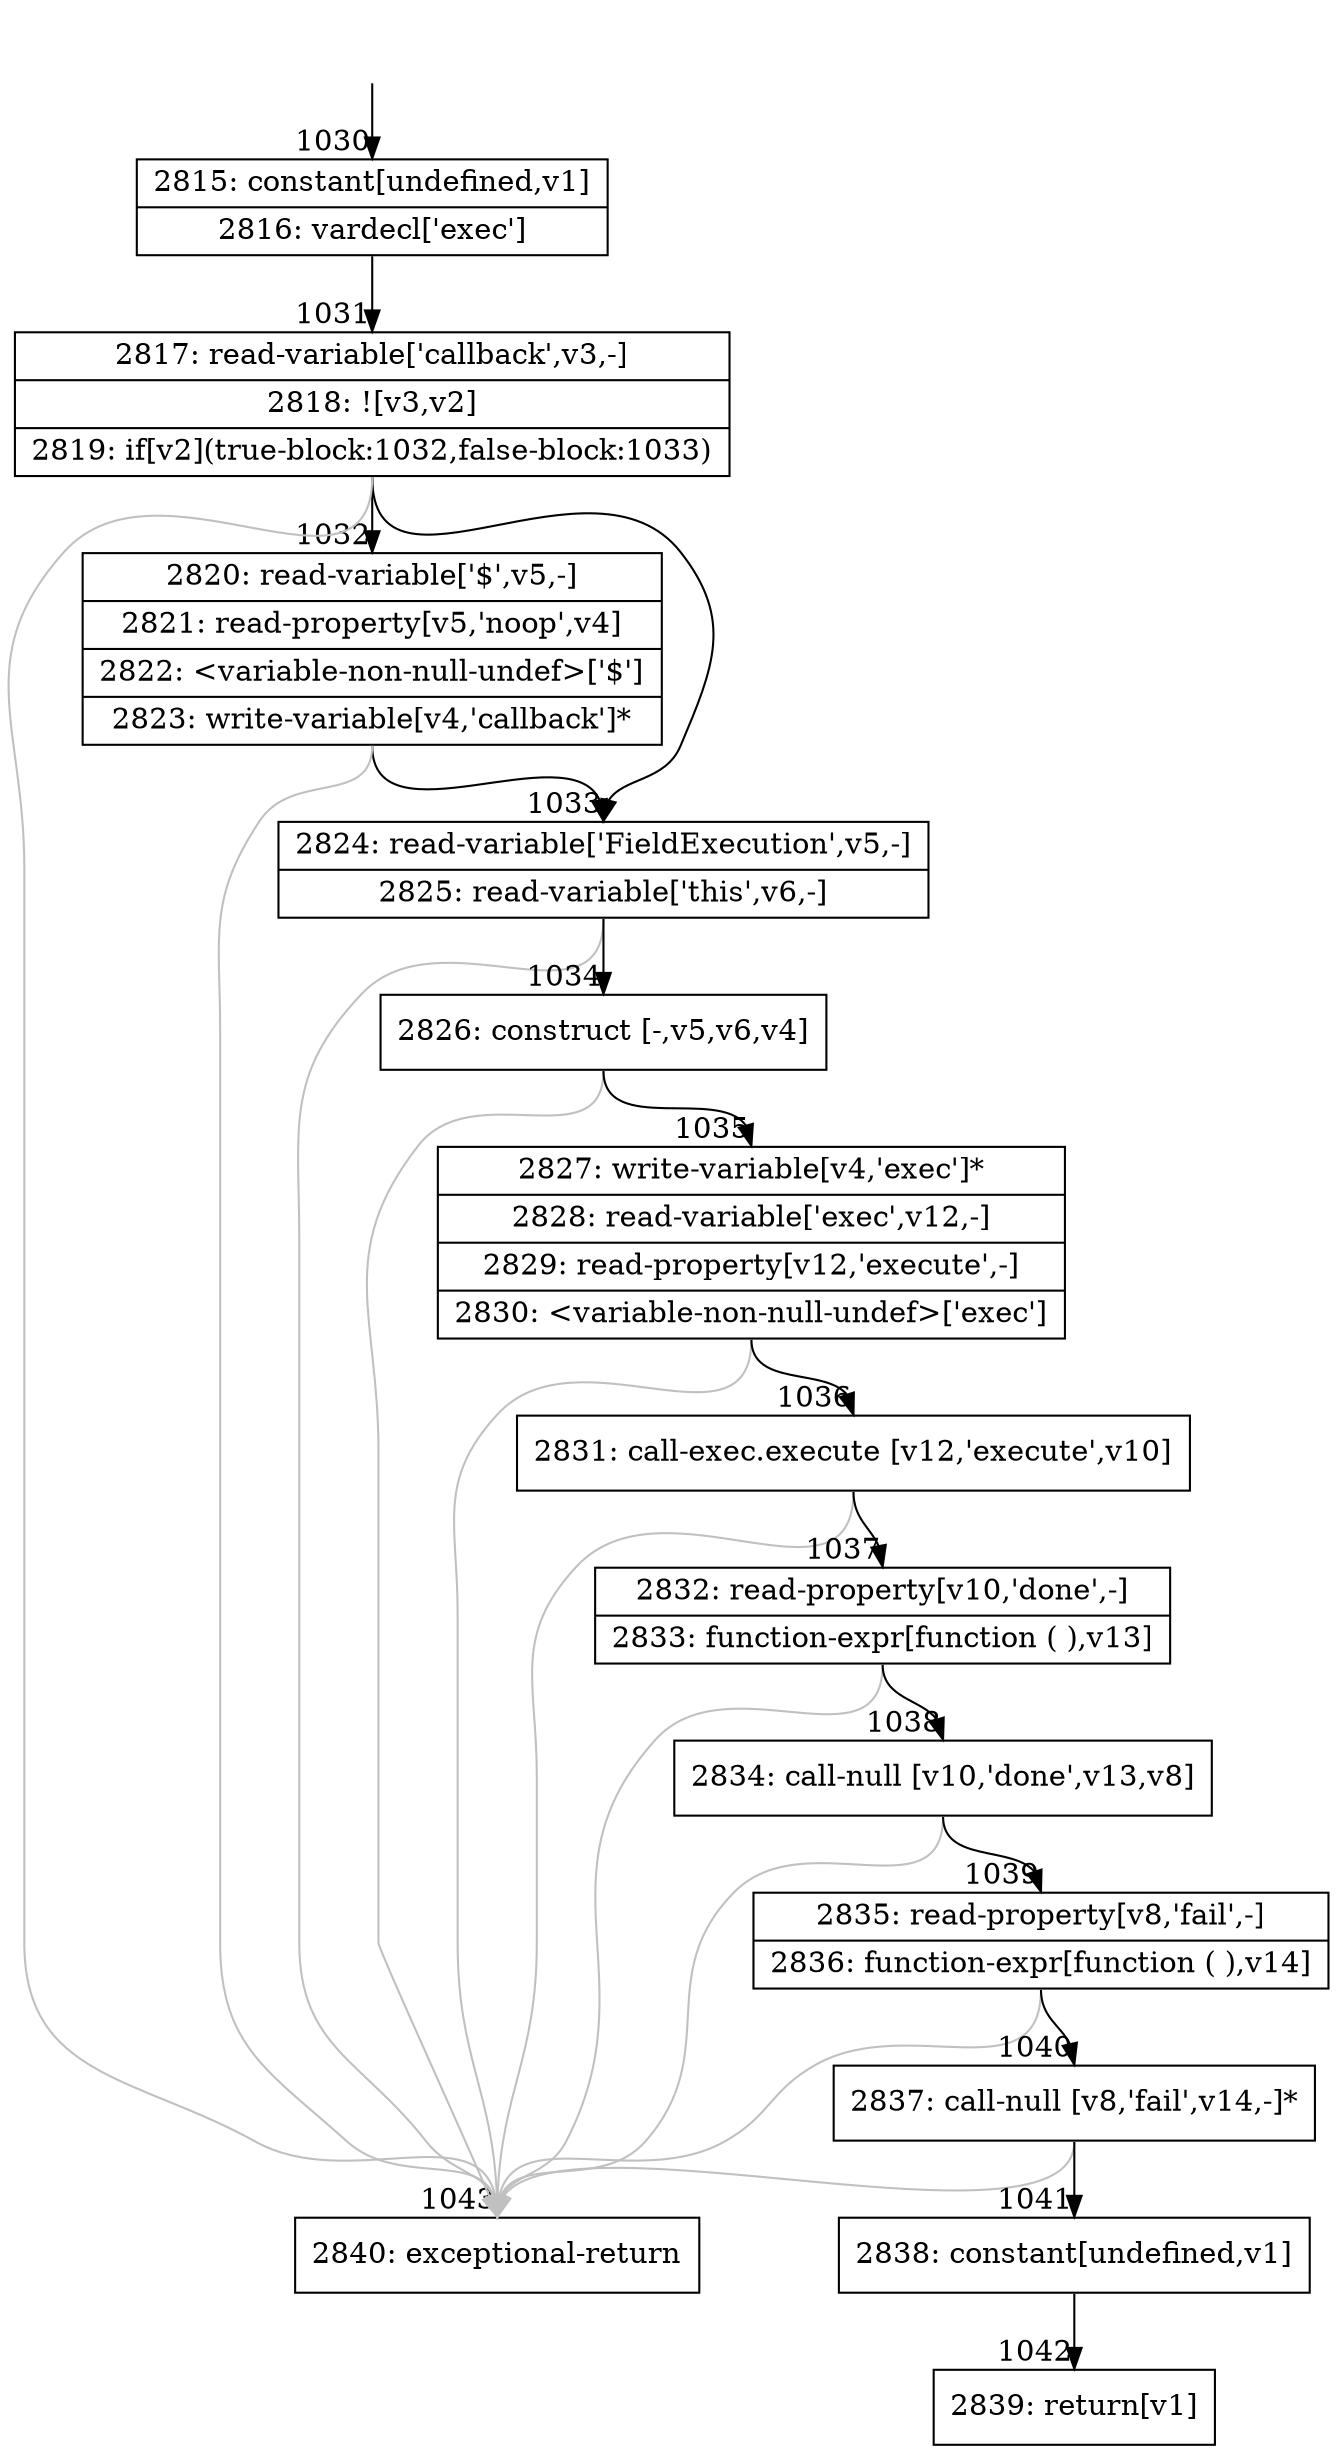 digraph {
rankdir="TD"
BB_entry97[shape=none,label=""];
BB_entry97 -> BB1030 [tailport=s, headport=n, headlabel="    1030"]
BB1030 [shape=record label="{2815: constant[undefined,v1]|2816: vardecl['exec']}" ] 
BB1030 -> BB1031 [tailport=s, headport=n, headlabel="      1031"]
BB1031 [shape=record label="{2817: read-variable['callback',v3,-]|2818: ![v3,v2]|2819: if[v2](true-block:1032,false-block:1033)}" ] 
BB1031 -> BB1032 [tailport=s, headport=n, headlabel="      1032"]
BB1031 -> BB1033 [tailport=s, headport=n, headlabel="      1033"]
BB1031 -> BB1043 [tailport=s, headport=n, color=gray, headlabel="      1043"]
BB1032 [shape=record label="{2820: read-variable['$',v5,-]|2821: read-property[v5,'noop',v4]|2822: \<variable-non-null-undef\>['$']|2823: write-variable[v4,'callback']*}" ] 
BB1032 -> BB1033 [tailport=s, headport=n]
BB1032 -> BB1043 [tailport=s, headport=n, color=gray]
BB1033 [shape=record label="{2824: read-variable['FieldExecution',v5,-]|2825: read-variable['this',v6,-]}" ] 
BB1033 -> BB1034 [tailport=s, headport=n, headlabel="      1034"]
BB1033 -> BB1043 [tailport=s, headport=n, color=gray]
BB1034 [shape=record label="{2826: construct [-,v5,v6,v4]}" ] 
BB1034 -> BB1035 [tailport=s, headport=n, headlabel="      1035"]
BB1034 -> BB1043 [tailport=s, headport=n, color=gray]
BB1035 [shape=record label="{2827: write-variable[v4,'exec']*|2828: read-variable['exec',v12,-]|2829: read-property[v12,'execute',-]|2830: \<variable-non-null-undef\>['exec']}" ] 
BB1035 -> BB1036 [tailport=s, headport=n, headlabel="      1036"]
BB1035 -> BB1043 [tailport=s, headport=n, color=gray]
BB1036 [shape=record label="{2831: call-exec.execute [v12,'execute',v10]}" ] 
BB1036 -> BB1037 [tailport=s, headport=n, headlabel="      1037"]
BB1036 -> BB1043 [tailport=s, headport=n, color=gray]
BB1037 [shape=record label="{2832: read-property[v10,'done',-]|2833: function-expr[function ( ),v13]}" ] 
BB1037 -> BB1038 [tailport=s, headport=n, headlabel="      1038"]
BB1037 -> BB1043 [tailport=s, headport=n, color=gray]
BB1038 [shape=record label="{2834: call-null [v10,'done',v13,v8]}" ] 
BB1038 -> BB1039 [tailport=s, headport=n, headlabel="      1039"]
BB1038 -> BB1043 [tailport=s, headport=n, color=gray]
BB1039 [shape=record label="{2835: read-property[v8,'fail',-]|2836: function-expr[function ( ),v14]}" ] 
BB1039 -> BB1040 [tailport=s, headport=n, headlabel="      1040"]
BB1039 -> BB1043 [tailport=s, headport=n, color=gray]
BB1040 [shape=record label="{2837: call-null [v8,'fail',v14,-]*}" ] 
BB1040 -> BB1041 [tailport=s, headport=n, headlabel="      1041"]
BB1040 -> BB1043 [tailport=s, headport=n, color=gray]
BB1041 [shape=record label="{2838: constant[undefined,v1]}" ] 
BB1041 -> BB1042 [tailport=s, headport=n, headlabel="      1042"]
BB1042 [shape=record label="{2839: return[v1]}" ] 
BB1043 [shape=record label="{2840: exceptional-return}" ] 
//#$~ 941
}
